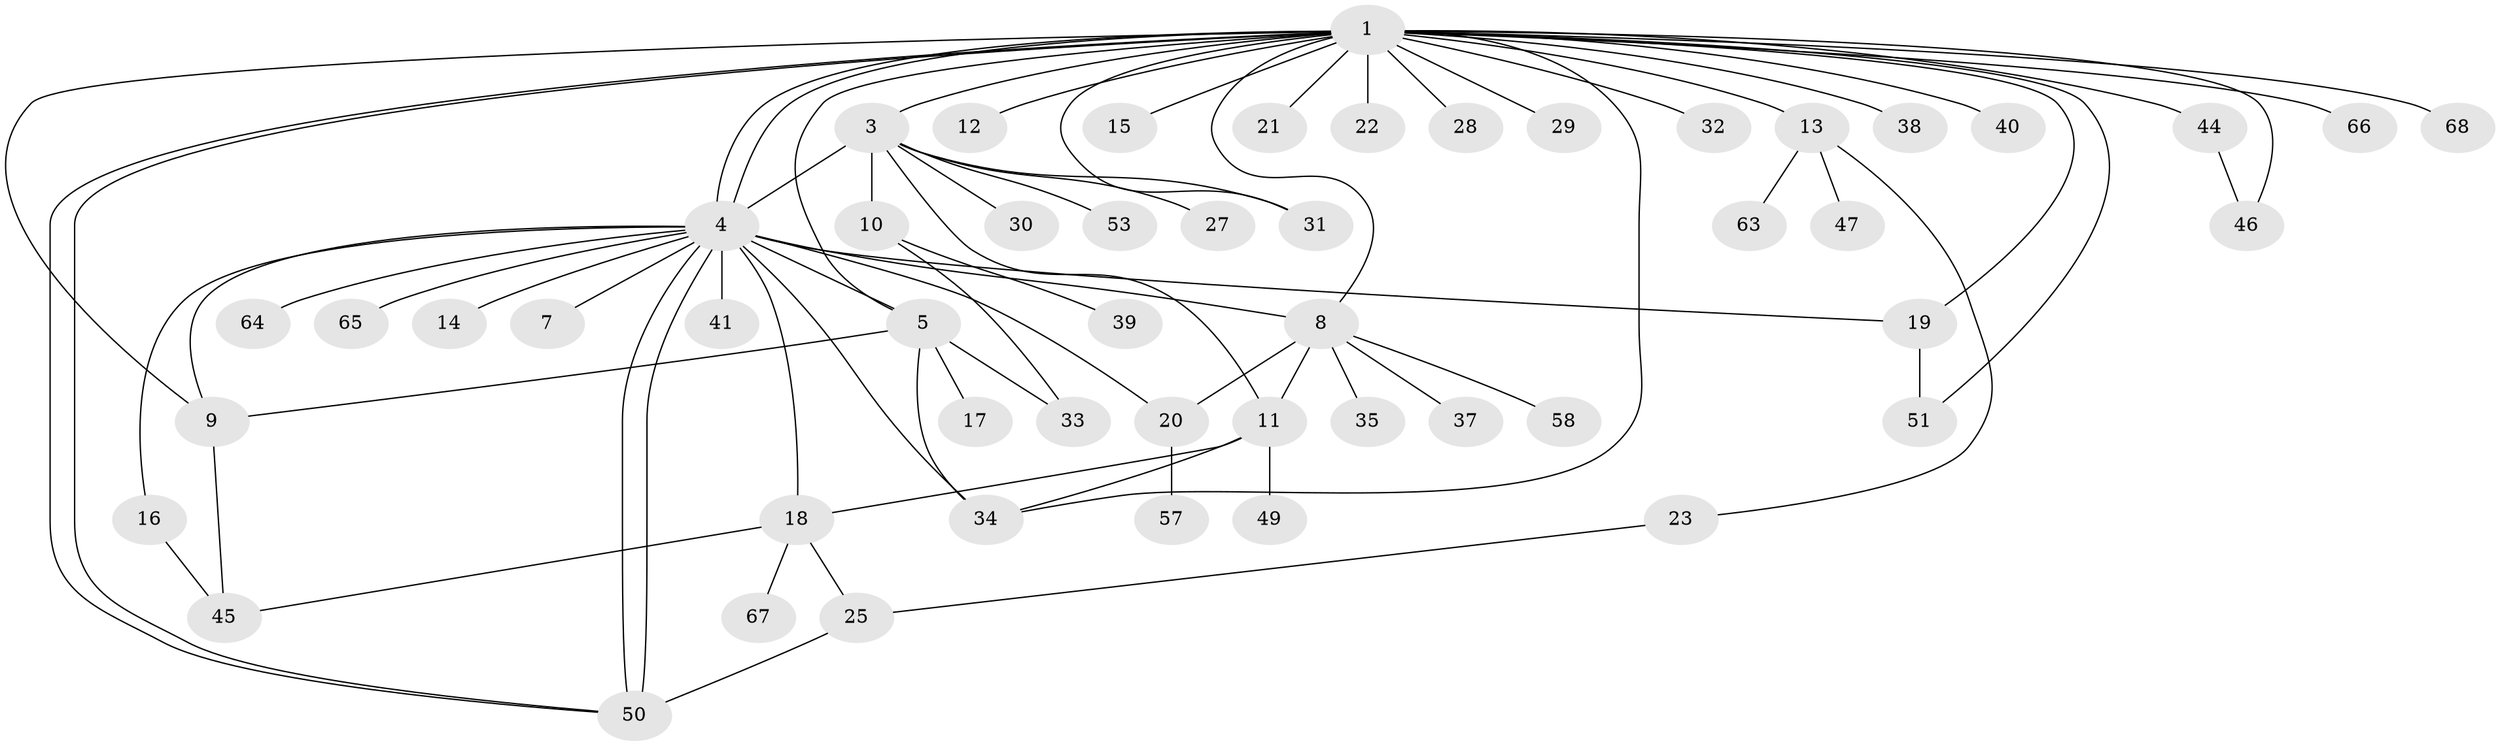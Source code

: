 // Generated by graph-tools (version 1.1) at 2025/23/03/03/25 07:23:50]
// undirected, 52 vertices, 75 edges
graph export_dot {
graph [start="1"]
  node [color=gray90,style=filled];
  1 [super="+2"];
  3 [super="+54"];
  4 [super="+6"];
  5 [super="+42"];
  7;
  8 [super="+24"];
  9 [super="+56"];
  10 [super="+55"];
  11 [super="+52"];
  12;
  13 [super="+26"];
  14;
  15;
  16;
  17 [super="+59"];
  18 [super="+62"];
  19;
  20 [super="+36"];
  21;
  22;
  23;
  25 [super="+43"];
  27;
  28 [super="+60"];
  29;
  30;
  31;
  32;
  33;
  34 [super="+48"];
  35;
  37;
  38;
  39;
  40;
  41;
  44;
  45;
  46;
  47;
  49;
  50;
  51 [super="+61"];
  53;
  57;
  58;
  63;
  64;
  65;
  66;
  67;
  68;
  1 -- 4 [weight=2];
  1 -- 4;
  1 -- 5 [weight=2];
  1 -- 13;
  1 -- 15;
  1 -- 19;
  1 -- 21;
  1 -- 38;
  1 -- 46;
  1 -- 50;
  1 -- 50;
  1 -- 66;
  1 -- 3;
  1 -- 68;
  1 -- 8;
  1 -- 9;
  1 -- 12;
  1 -- 22;
  1 -- 28;
  1 -- 29;
  1 -- 31;
  1 -- 32;
  1 -- 40;
  1 -- 44;
  1 -- 51 [weight=2];
  1 -- 34;
  3 -- 10;
  3 -- 11;
  3 -- 27;
  3 -- 30;
  3 -- 31;
  3 -- 53;
  3 -- 4;
  4 -- 8 [weight=2];
  4 -- 9;
  4 -- 16;
  4 -- 18;
  4 -- 19;
  4 -- 34;
  4 -- 50 [weight=2];
  4 -- 50;
  4 -- 65;
  4 -- 64;
  4 -- 5;
  4 -- 7;
  4 -- 41;
  4 -- 14;
  4 -- 20;
  5 -- 9;
  5 -- 17;
  5 -- 33;
  5 -- 34;
  8 -- 11;
  8 -- 35;
  8 -- 37;
  8 -- 58;
  8 -- 20;
  9 -- 45;
  10 -- 33;
  10 -- 39;
  11 -- 18;
  11 -- 34;
  11 -- 49;
  13 -- 23;
  13 -- 47;
  13 -- 63;
  16 -- 45;
  18 -- 25;
  18 -- 45;
  18 -- 67;
  19 -- 51;
  20 -- 57;
  23 -- 25;
  25 -- 50;
  44 -- 46;
}
